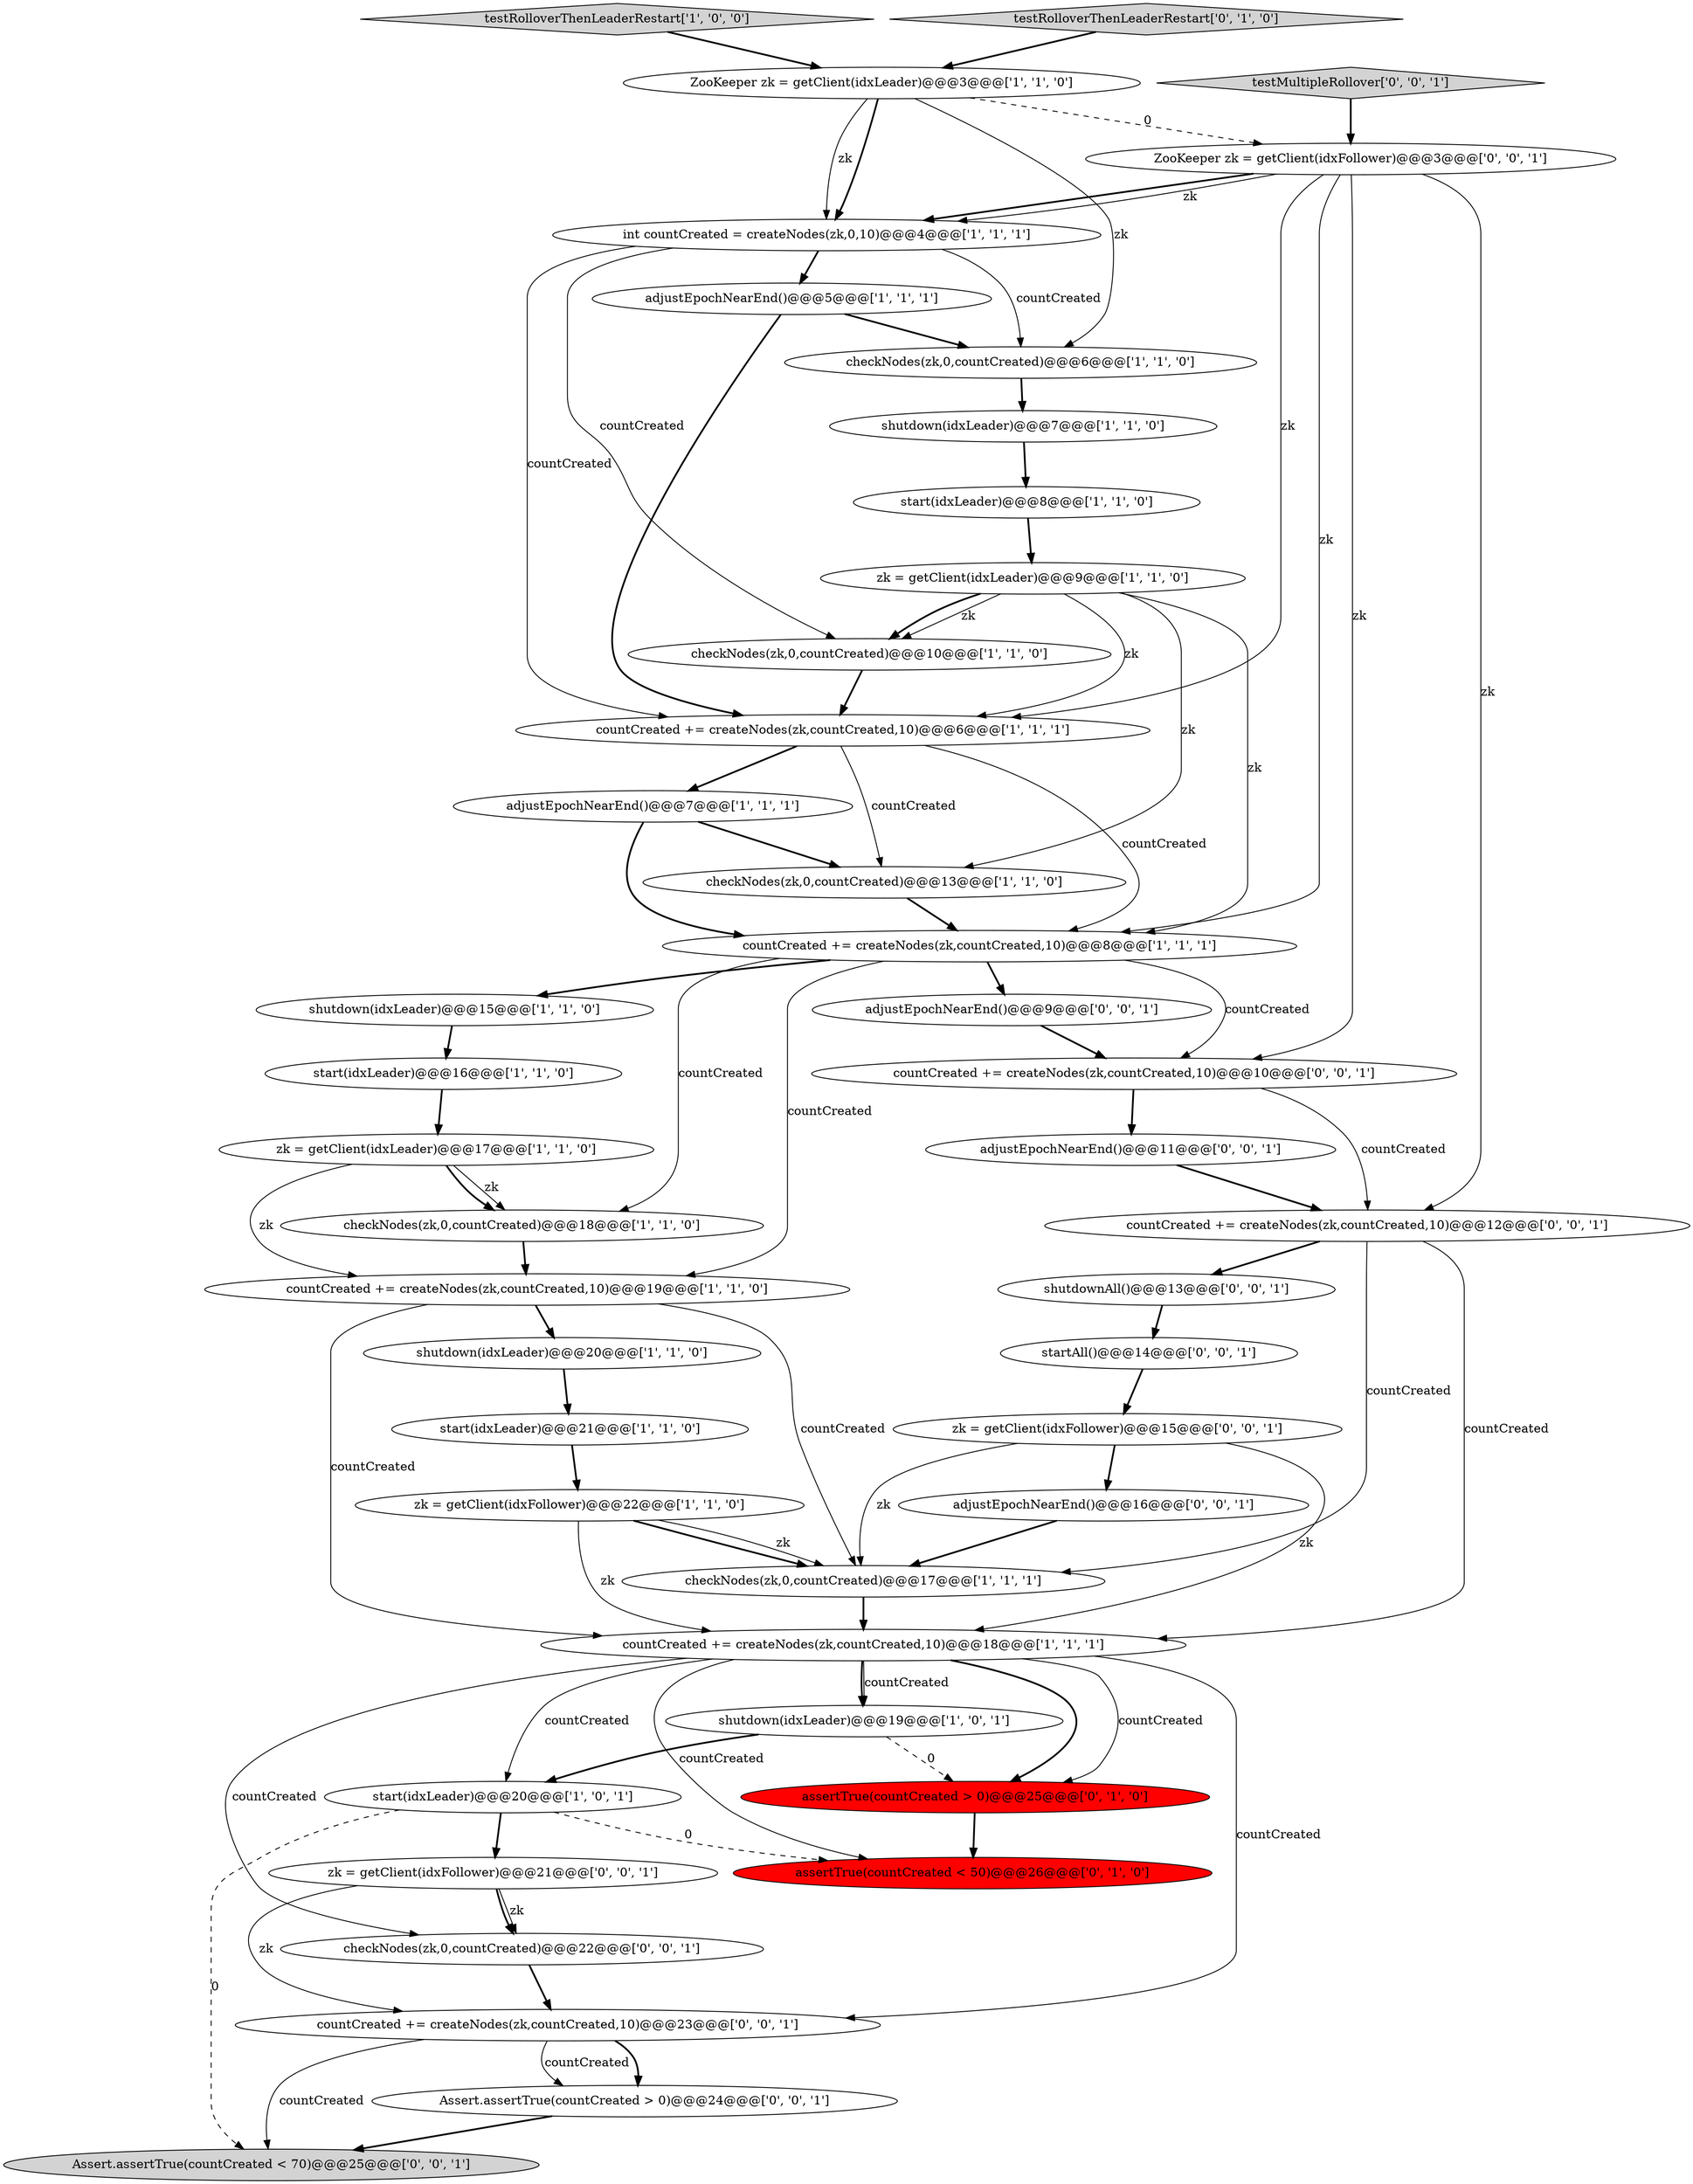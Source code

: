 digraph {
11 [style = filled, label = "testRolloverThenLeaderRestart['1', '0', '0']", fillcolor = lightgray, shape = diamond image = "AAA0AAABBB1BBB"];
13 [style = filled, label = "start(idxLeader)@@@16@@@['1', '1', '0']", fillcolor = white, shape = ellipse image = "AAA0AAABBB1BBB"];
31 [style = filled, label = "countCreated += createNodes(zk,countCreated,10)@@@23@@@['0', '0', '1']", fillcolor = white, shape = ellipse image = "AAA0AAABBB3BBB"];
34 [style = filled, label = "shutdownAll()@@@13@@@['0', '0', '1']", fillcolor = white, shape = ellipse image = "AAA0AAABBB3BBB"];
10 [style = filled, label = "countCreated += createNodes(zk,countCreated,10)@@@18@@@['1', '1', '1']", fillcolor = white, shape = ellipse image = "AAA0AAABBB1BBB"];
41 [style = filled, label = "zk = getClient(idxFollower)@@@21@@@['0', '0', '1']", fillcolor = white, shape = ellipse image = "AAA0AAABBB3BBB"];
42 [style = filled, label = "startAll()@@@14@@@['0', '0', '1']", fillcolor = white, shape = ellipse image = "AAA0AAABBB3BBB"];
4 [style = filled, label = "zk = getClient(idxLeader)@@@17@@@['1', '1', '0']", fillcolor = white, shape = ellipse image = "AAA0AAABBB1BBB"];
24 [style = filled, label = "start(idxLeader)@@@21@@@['1', '1', '0']", fillcolor = white, shape = ellipse image = "AAA0AAABBB1BBB"];
33 [style = filled, label = "adjustEpochNearEnd()@@@11@@@['0', '0', '1']", fillcolor = white, shape = ellipse image = "AAA0AAABBB3BBB"];
1 [style = filled, label = "checkNodes(zk,0,countCreated)@@@13@@@['1', '1', '0']", fillcolor = white, shape = ellipse image = "AAA0AAABBB1BBB"];
39 [style = filled, label = "checkNodes(zk,0,countCreated)@@@22@@@['0', '0', '1']", fillcolor = white, shape = ellipse image = "AAA0AAABBB3BBB"];
17 [style = filled, label = "shutdown(idxLeader)@@@15@@@['1', '1', '0']", fillcolor = white, shape = ellipse image = "AAA0AAABBB1BBB"];
40 [style = filled, label = "adjustEpochNearEnd()@@@16@@@['0', '0', '1']", fillcolor = white, shape = ellipse image = "AAA0AAABBB3BBB"];
19 [style = filled, label = "checkNodes(zk,0,countCreated)@@@17@@@['1', '1', '1']", fillcolor = white, shape = ellipse image = "AAA0AAABBB1BBB"];
16 [style = filled, label = "zk = getClient(idxFollower)@@@22@@@['1', '1', '0']", fillcolor = white, shape = ellipse image = "AAA0AAABBB1BBB"];
35 [style = filled, label = "countCreated += createNodes(zk,countCreated,10)@@@10@@@['0', '0', '1']", fillcolor = white, shape = ellipse image = "AAA0AAABBB3BBB"];
20 [style = filled, label = "countCreated += createNodes(zk,countCreated,10)@@@8@@@['1', '1', '1']", fillcolor = white, shape = ellipse image = "AAA0AAABBB1BBB"];
23 [style = filled, label = "start(idxLeader)@@@8@@@['1', '1', '0']", fillcolor = white, shape = ellipse image = "AAA0AAABBB1BBB"];
25 [style = filled, label = "assertTrue(countCreated < 50)@@@26@@@['0', '1', '0']", fillcolor = red, shape = ellipse image = "AAA1AAABBB2BBB"];
8 [style = filled, label = "countCreated += createNodes(zk,countCreated,10)@@@19@@@['1', '1', '0']", fillcolor = white, shape = ellipse image = "AAA0AAABBB1BBB"];
36 [style = filled, label = "Assert.assertTrue(countCreated < 70)@@@25@@@['0', '0', '1']", fillcolor = lightgray, shape = ellipse image = "AAA0AAABBB3BBB"];
29 [style = filled, label = "adjustEpochNearEnd()@@@9@@@['0', '0', '1']", fillcolor = white, shape = ellipse image = "AAA0AAABBB3BBB"];
18 [style = filled, label = "zk = getClient(idxLeader)@@@9@@@['1', '1', '0']", fillcolor = white, shape = ellipse image = "AAA0AAABBB1BBB"];
12 [style = filled, label = "ZooKeeper zk = getClient(idxLeader)@@@3@@@['1', '1', '0']", fillcolor = white, shape = ellipse image = "AAA0AAABBB1BBB"];
26 [style = filled, label = "assertTrue(countCreated > 0)@@@25@@@['0', '1', '0']", fillcolor = red, shape = ellipse image = "AAA1AAABBB2BBB"];
28 [style = filled, label = "ZooKeeper zk = getClient(idxFollower)@@@3@@@['0', '0', '1']", fillcolor = white, shape = ellipse image = "AAA0AAABBB3BBB"];
15 [style = filled, label = "shutdown(idxLeader)@@@7@@@['1', '1', '0']", fillcolor = white, shape = ellipse image = "AAA0AAABBB1BBB"];
38 [style = filled, label = "Assert.assertTrue(countCreated > 0)@@@24@@@['0', '0', '1']", fillcolor = white, shape = ellipse image = "AAA0AAABBB3BBB"];
22 [style = filled, label = "shutdown(idxLeader)@@@19@@@['1', '0', '1']", fillcolor = white, shape = ellipse image = "AAA0AAABBB1BBB"];
6 [style = filled, label = "checkNodes(zk,0,countCreated)@@@10@@@['1', '1', '0']", fillcolor = white, shape = ellipse image = "AAA0AAABBB1BBB"];
2 [style = filled, label = "checkNodes(zk,0,countCreated)@@@6@@@['1', '1', '0']", fillcolor = white, shape = ellipse image = "AAA0AAABBB1BBB"];
9 [style = filled, label = "adjustEpochNearEnd()@@@5@@@['1', '1', '1']", fillcolor = white, shape = ellipse image = "AAA0AAABBB1BBB"];
30 [style = filled, label = "countCreated += createNodes(zk,countCreated,10)@@@12@@@['0', '0', '1']", fillcolor = white, shape = ellipse image = "AAA0AAABBB3BBB"];
5 [style = filled, label = "shutdown(idxLeader)@@@20@@@['1', '1', '0']", fillcolor = white, shape = ellipse image = "AAA0AAABBB1BBB"];
27 [style = filled, label = "testRolloverThenLeaderRestart['0', '1', '0']", fillcolor = lightgray, shape = diamond image = "AAA0AAABBB2BBB"];
32 [style = filled, label = "testMultipleRollover['0', '0', '1']", fillcolor = lightgray, shape = diamond image = "AAA0AAABBB3BBB"];
37 [style = filled, label = "zk = getClient(idxFollower)@@@15@@@['0', '0', '1']", fillcolor = white, shape = ellipse image = "AAA0AAABBB3BBB"];
0 [style = filled, label = "start(idxLeader)@@@20@@@['1', '0', '1']", fillcolor = white, shape = ellipse image = "AAA0AAABBB1BBB"];
3 [style = filled, label = "countCreated += createNodes(zk,countCreated,10)@@@6@@@['1', '1', '1']", fillcolor = white, shape = ellipse image = "AAA0AAABBB1BBB"];
21 [style = filled, label = "adjustEpochNearEnd()@@@7@@@['1', '1', '1']", fillcolor = white, shape = ellipse image = "AAA0AAABBB1BBB"];
7 [style = filled, label = "checkNodes(zk,0,countCreated)@@@18@@@['1', '1', '0']", fillcolor = white, shape = ellipse image = "AAA0AAABBB1BBB"];
14 [style = filled, label = "int countCreated = createNodes(zk,0,10)@@@4@@@['1', '1', '1']", fillcolor = white, shape = ellipse image = "AAA0AAABBB1BBB"];
6->3 [style = bold, label=""];
18->6 [style = solid, label="zk"];
10->31 [style = solid, label="countCreated"];
16->10 [style = solid, label="zk"];
35->30 [style = solid, label="countCreated"];
1->20 [style = bold, label=""];
28->3 [style = solid, label="zk"];
7->8 [style = bold, label=""];
28->14 [style = bold, label=""];
22->0 [style = bold, label=""];
0->25 [style = dashed, label="0"];
20->8 [style = solid, label="countCreated"];
39->31 [style = bold, label=""];
21->1 [style = bold, label=""];
2->15 [style = bold, label=""];
14->9 [style = bold, label=""];
22->26 [style = dashed, label="0"];
0->36 [style = dashed, label="0"];
10->26 [style = solid, label="countCreated"];
10->0 [style = solid, label="countCreated"];
18->1 [style = solid, label="zk"];
27->12 [style = bold, label=""];
9->2 [style = bold, label=""];
12->2 [style = solid, label="zk"];
18->20 [style = solid, label="zk"];
18->3 [style = solid, label="zk"];
8->10 [style = solid, label="countCreated"];
4->7 [style = solid, label="zk"];
11->12 [style = bold, label=""];
10->26 [style = bold, label=""];
30->34 [style = bold, label=""];
34->42 [style = bold, label=""];
16->19 [style = bold, label=""];
28->30 [style = solid, label="zk"];
16->19 [style = solid, label="zk"];
4->8 [style = solid, label="zk"];
28->35 [style = solid, label="zk"];
37->19 [style = solid, label="zk"];
12->14 [style = bold, label=""];
30->19 [style = solid, label="countCreated"];
33->30 [style = bold, label=""];
10->22 [style = solid, label="countCreated"];
37->10 [style = solid, label="zk"];
29->35 [style = bold, label=""];
42->37 [style = bold, label=""];
41->31 [style = solid, label="zk"];
40->19 [style = bold, label=""];
19->10 [style = bold, label=""];
31->38 [style = bold, label=""];
4->7 [style = bold, label=""];
0->41 [style = bold, label=""];
20->35 [style = solid, label="countCreated"];
18->6 [style = bold, label=""];
31->38 [style = solid, label="countCreated"];
5->24 [style = bold, label=""];
9->3 [style = bold, label=""];
3->21 [style = bold, label=""];
17->13 [style = bold, label=""];
28->20 [style = solid, label="zk"];
3->20 [style = solid, label="countCreated"];
23->18 [style = bold, label=""];
14->6 [style = solid, label="countCreated"];
10->22 [style = bold, label=""];
15->23 [style = bold, label=""];
20->17 [style = bold, label=""];
20->7 [style = solid, label="countCreated"];
41->39 [style = solid, label="zk"];
20->29 [style = bold, label=""];
26->25 [style = bold, label=""];
35->33 [style = bold, label=""];
38->36 [style = bold, label=""];
10->39 [style = solid, label="countCreated"];
3->1 [style = solid, label="countCreated"];
12->14 [style = solid, label="zk"];
24->16 [style = bold, label=""];
10->25 [style = solid, label="countCreated"];
21->20 [style = bold, label=""];
8->5 [style = bold, label=""];
31->36 [style = solid, label="countCreated"];
12->28 [style = dashed, label="0"];
14->2 [style = solid, label="countCreated"];
8->19 [style = solid, label="countCreated"];
41->39 [style = bold, label=""];
28->14 [style = solid, label="zk"];
32->28 [style = bold, label=""];
14->3 [style = solid, label="countCreated"];
13->4 [style = bold, label=""];
37->40 [style = bold, label=""];
30->10 [style = solid, label="countCreated"];
}
